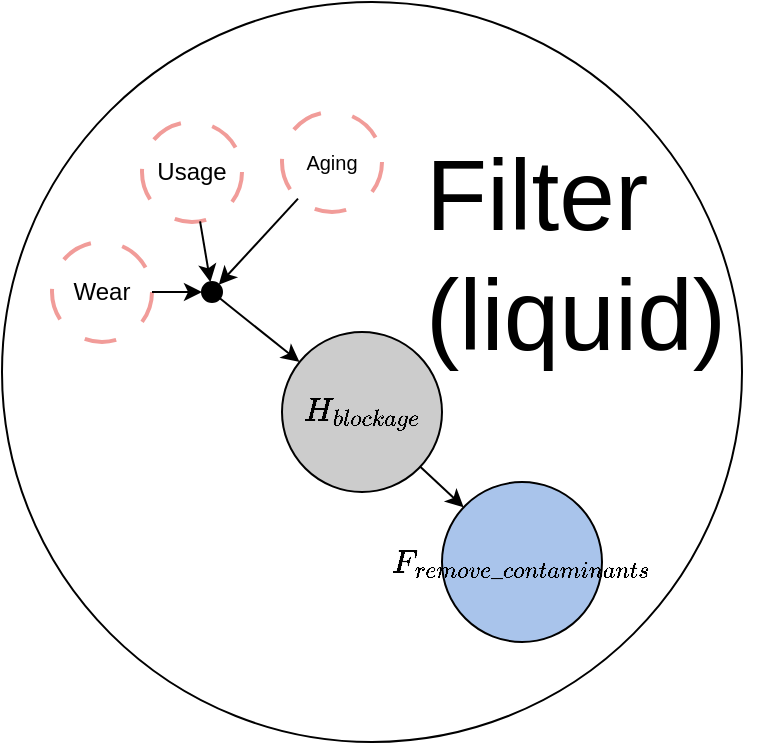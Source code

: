 <mxfile version="22.0.8" type="google">
  <diagram name="Page-1" id="rh3G6_-PAPEWU3ZlsqPR">
    <mxGraphModel grid="1" page="1" gridSize="10" guides="1" tooltips="1" connect="1" arrows="1" fold="1" pageScale="1" pageWidth="850" pageHeight="1100" math="1" shadow="0">
      <root>
        <mxCell id="0" />
        <mxCell id="1" parent="0" />
        <mxCell id="LNBtL-OUFiTYOPxDa9G3-7" value="" style="ellipse;whiteSpace=wrap;html=1;strokeColor=#000000;" vertex="1" parent="1">
          <mxGeometry x="3720" y="200" width="370" height="370" as="geometry" />
        </mxCell>
        <mxCell id="vTeC7MxBw6ICrQF9Bca6-48" value="&lt;div&gt;Filter (liquid)&lt;/div&gt;&lt;div&gt;&lt;br&gt;&lt;/div&gt;" style="text;whiteSpace=wrap;html=1;fillColor=none;fontSize=50;" vertex="1" parent="1">
          <mxGeometry x="3930" y="260" width="170" height="40" as="geometry" />
        </mxCell>
        <mxCell id="LNBtL-OUFiTYOPxDa9G3-6" value="&lt;font style=&quot;font-size: 10px;&quot;&gt;Aging&lt;/font&gt;" style="ellipse;whiteSpace=wrap;html=1;aspect=fixed;fillColor=#FFFFFF;strokeColor=#F19C99;strokeWidth=2;dashed=1;dashPattern=8 8;" vertex="1" parent="1">
          <mxGeometry x="3860" y="255" width="50" height="50" as="geometry" />
        </mxCell>
        <mxCell id="LNBtL-OUFiTYOPxDa9G3-19" value="" style="endArrow=classic;html=1;rounded=0;" edge="1" parent="1" source="LNBtL-OUFiTYOPxDa9G3-6" target="pPfBAtV8c-2s1zI3k7Tt-5">
          <mxGeometry width="50" height="50" relative="1" as="geometry">
            <mxPoint x="3770" y="490" as="sourcePoint" />
            <mxPoint x="3820" y="440" as="targetPoint" />
          </mxGeometry>
        </mxCell>
        <mxCell id="LNBtL-OUFiTYOPxDa9G3-29" value="Wear" style="ellipse;whiteSpace=wrap;html=1;aspect=fixed;fillColor=#FFFFFF;strokeColor=#F19C99;strokeWidth=2;dashed=1;dashPattern=8 8;" vertex="1" parent="1">
          <mxGeometry x="3745" y="320" width="50" height="50" as="geometry" />
        </mxCell>
        <mxCell id="LNBtL-OUFiTYOPxDa9G3-31" value="" style="endArrow=classic;html=1;rounded=0;" edge="1" parent="1" source="LNBtL-OUFiTYOPxDa9G3-29" target="pPfBAtV8c-2s1zI3k7Tt-5">
          <mxGeometry width="50" height="50" relative="1" as="geometry">
            <mxPoint x="3778" y="395" as="sourcePoint" />
            <mxPoint x="3823" y="414" as="targetPoint" />
          </mxGeometry>
        </mxCell>
        <mxCell id="pPfBAtV8c-2s1zI3k7Tt-1" value="&lt;font style=&quot;font-size: 14px;&quot;&gt;$$F_{remove\_contaminants}$$&lt;/font&gt;" style="ellipse;whiteSpace=wrap;html=1;aspect=fixed;fillColor=#A9C4EB;" vertex="1" parent="1">
          <mxGeometry x="3940" y="440" width="80" height="80" as="geometry" />
        </mxCell>
        <mxCell id="pPfBAtV8c-2s1zI3k7Tt-3" value="&lt;font style=&quot;font-size: 14px;&quot;&gt;$$H_{blockage}$$&lt;/font&gt;" style="ellipse;whiteSpace=wrap;html=1;aspect=fixed;fillColor=#CCCCCC;" vertex="1" parent="1">
          <mxGeometry x="3860" y="365" width="80" height="80" as="geometry" />
        </mxCell>
        <mxCell id="pPfBAtV8c-2s1zI3k7Tt-4" value="" style="endArrow=classic;html=1;rounded=0;" edge="1" parent="1" source="pPfBAtV8c-2s1zI3k7Tt-3" target="pPfBAtV8c-2s1zI3k7Tt-1">
          <mxGeometry width="50" height="50" relative="1" as="geometry">
            <mxPoint x="3835" y="451" as="sourcePoint" />
            <mxPoint x="3941.726" y="441.221" as="targetPoint" />
          </mxGeometry>
        </mxCell>
        <mxCell id="pPfBAtV8c-2s1zI3k7Tt-5" value="" style="ellipse;whiteSpace=wrap;html=1;aspect=fixed;fillColor=#000000;strokeColor=#000000;" vertex="1" parent="1">
          <mxGeometry x="3820" y="340" width="10" height="10" as="geometry" />
        </mxCell>
        <mxCell id="pPfBAtV8c-2s1zI3k7Tt-7" value="" style="endArrow=classic;html=1;rounded=0;" edge="1" parent="1" source="pPfBAtV8c-2s1zI3k7Tt-5" target="pPfBAtV8c-2s1zI3k7Tt-3">
          <mxGeometry width="50" height="50" relative="1" as="geometry">
            <mxPoint x="3837" y="299" as="sourcePoint" />
            <mxPoint x="3817" y="360" as="targetPoint" />
          </mxGeometry>
        </mxCell>
        <mxCell id="lDR7KsSYLmUhV_dl409t-1" value="Usage" style="ellipse;whiteSpace=wrap;html=1;aspect=fixed;fillColor=#FFFFFF;strokeColor=#F19C99;strokeWidth=2;dashed=1;dashPattern=8 8;" vertex="1" parent="1">
          <mxGeometry x="3790" y="260" width="50" height="50" as="geometry" />
        </mxCell>
        <mxCell id="lDR7KsSYLmUhV_dl409t-2" value="" style="endArrow=classic;html=1;rounded=0;" edge="1" parent="1" source="lDR7KsSYLmUhV_dl409t-1" target="pPfBAtV8c-2s1zI3k7Tt-5">
          <mxGeometry width="50" height="50" relative="1" as="geometry">
            <mxPoint x="3878" y="308" as="sourcePoint" />
            <mxPoint x="3825" y="345" as="targetPoint" />
          </mxGeometry>
        </mxCell>
      </root>
    </mxGraphModel>
  </diagram>
</mxfile>
